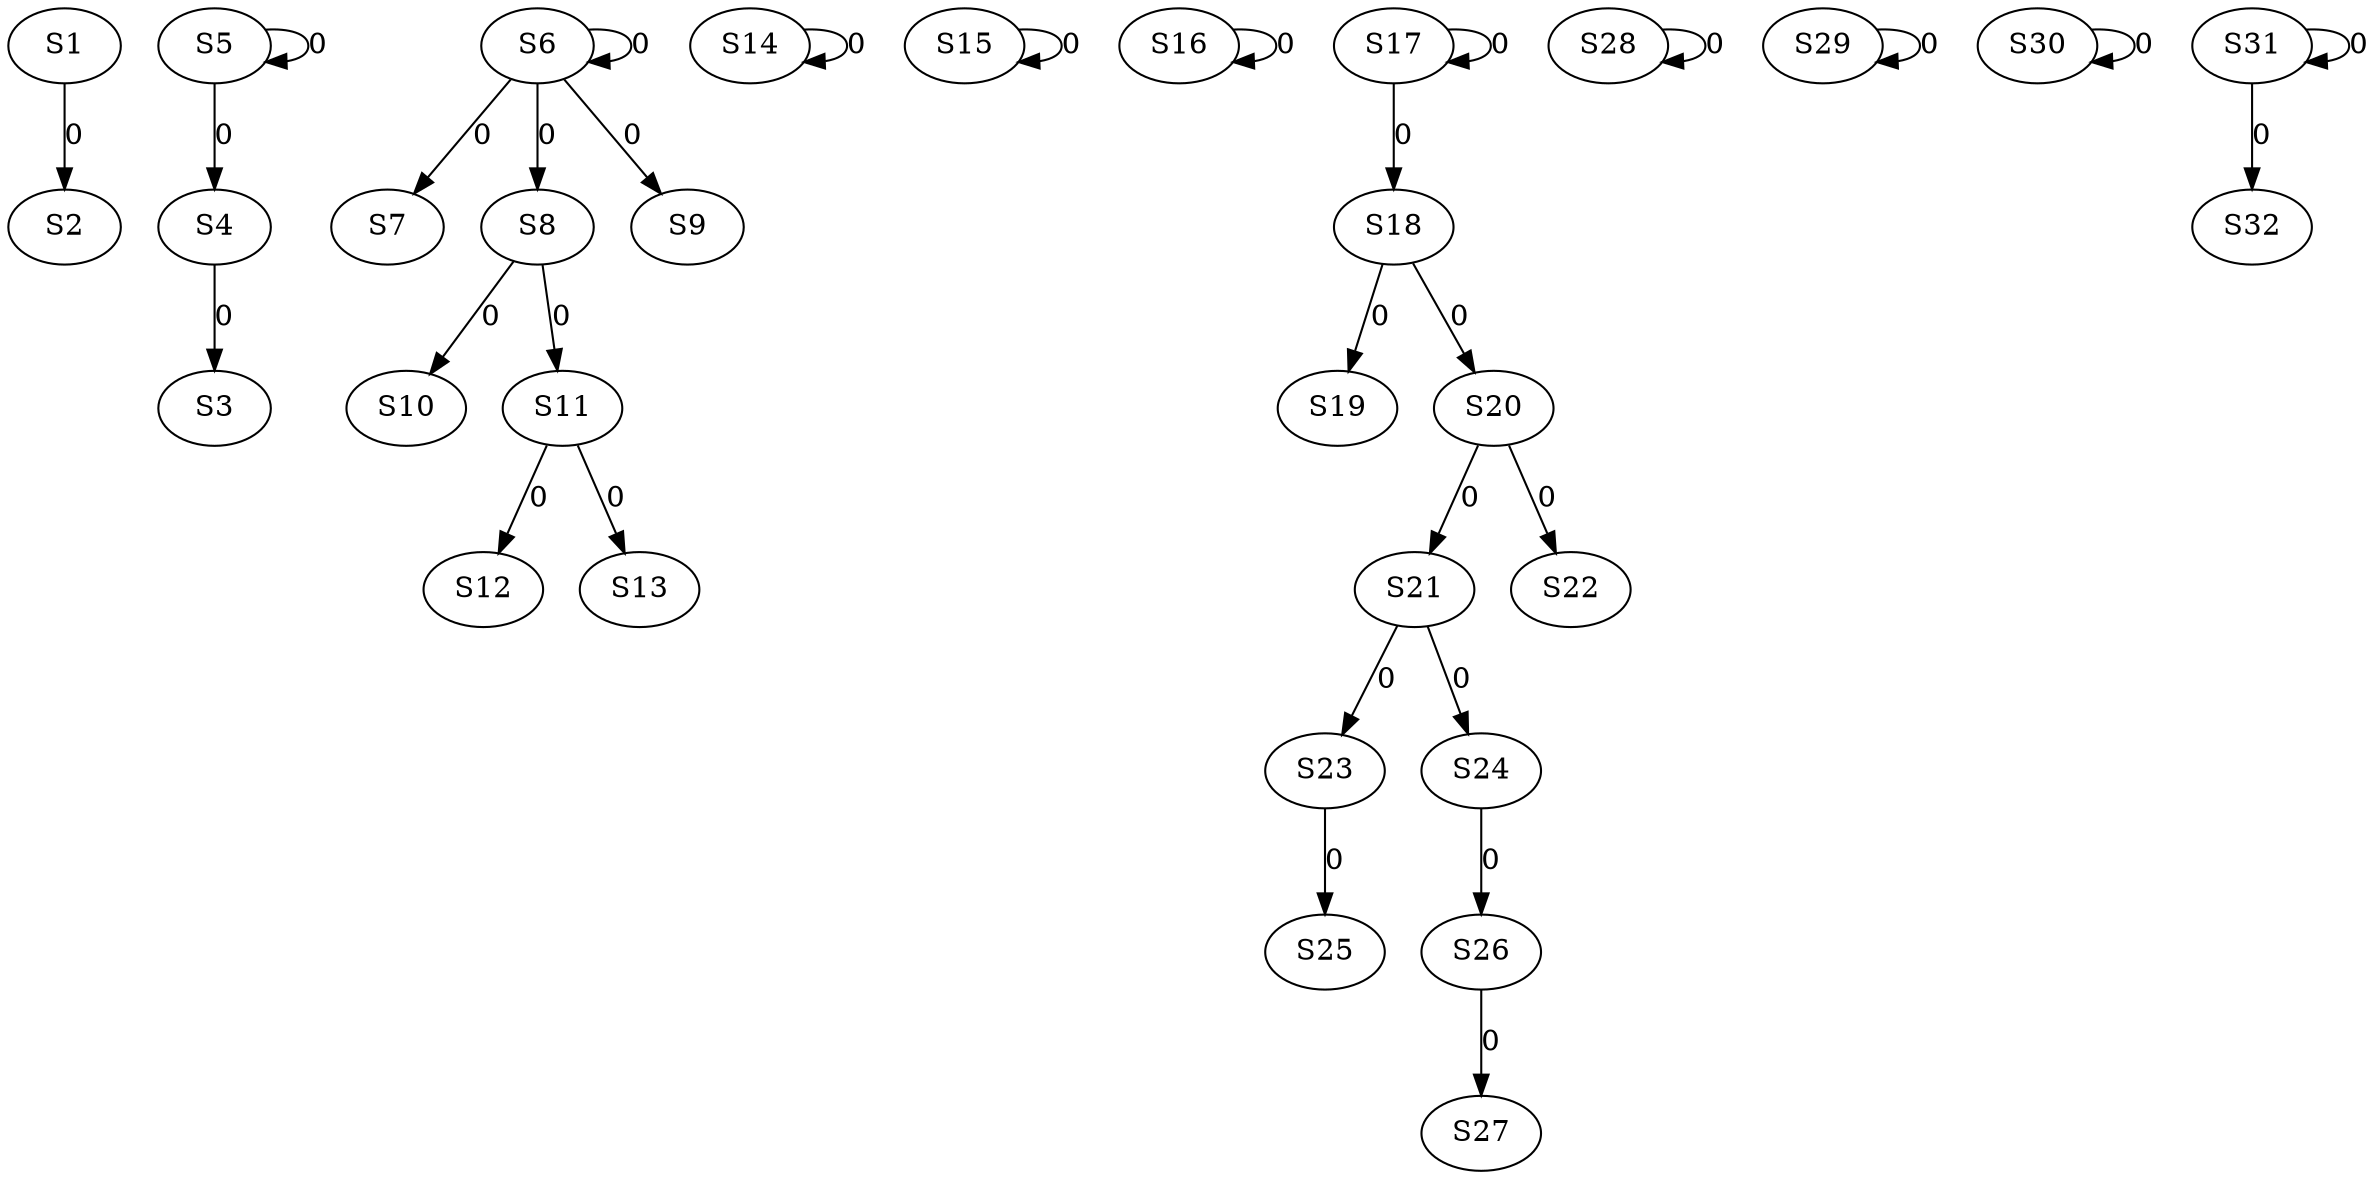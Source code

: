 strict digraph {
	S1 -> S2 [ label = 0 ];
	S4 -> S3 [ label = 0 ];
	S5 -> S4 [ label = 0 ];
	S5 -> S5 [ label = 0 ];
	S6 -> S6 [ label = 0 ];
	S6 -> S7 [ label = 0 ];
	S6 -> S8 [ label = 0 ];
	S6 -> S9 [ label = 0 ];
	S8 -> S10 [ label = 0 ];
	S8 -> S11 [ label = 0 ];
	S11 -> S12 [ label = 0 ];
	S11 -> S13 [ label = 0 ];
	S14 -> S14 [ label = 0 ];
	S15 -> S15 [ label = 0 ];
	S16 -> S16 [ label = 0 ];
	S17 -> S17 [ label = 0 ];
	S17 -> S18 [ label = 0 ];
	S18 -> S19 [ label = 0 ];
	S18 -> S20 [ label = 0 ];
	S20 -> S21 [ label = 0 ];
	S20 -> S22 [ label = 0 ];
	S21 -> S23 [ label = 0 ];
	S21 -> S24 [ label = 0 ];
	S23 -> S25 [ label = 0 ];
	S24 -> S26 [ label = 0 ];
	S26 -> S27 [ label = 0 ];
	S28 -> S28 [ label = 0 ];
	S29 -> S29 [ label = 0 ];
	S30 -> S30 [ label = 0 ];
	S31 -> S31 [ label = 0 ];
	S31 -> S32 [ label = 0 ];
}